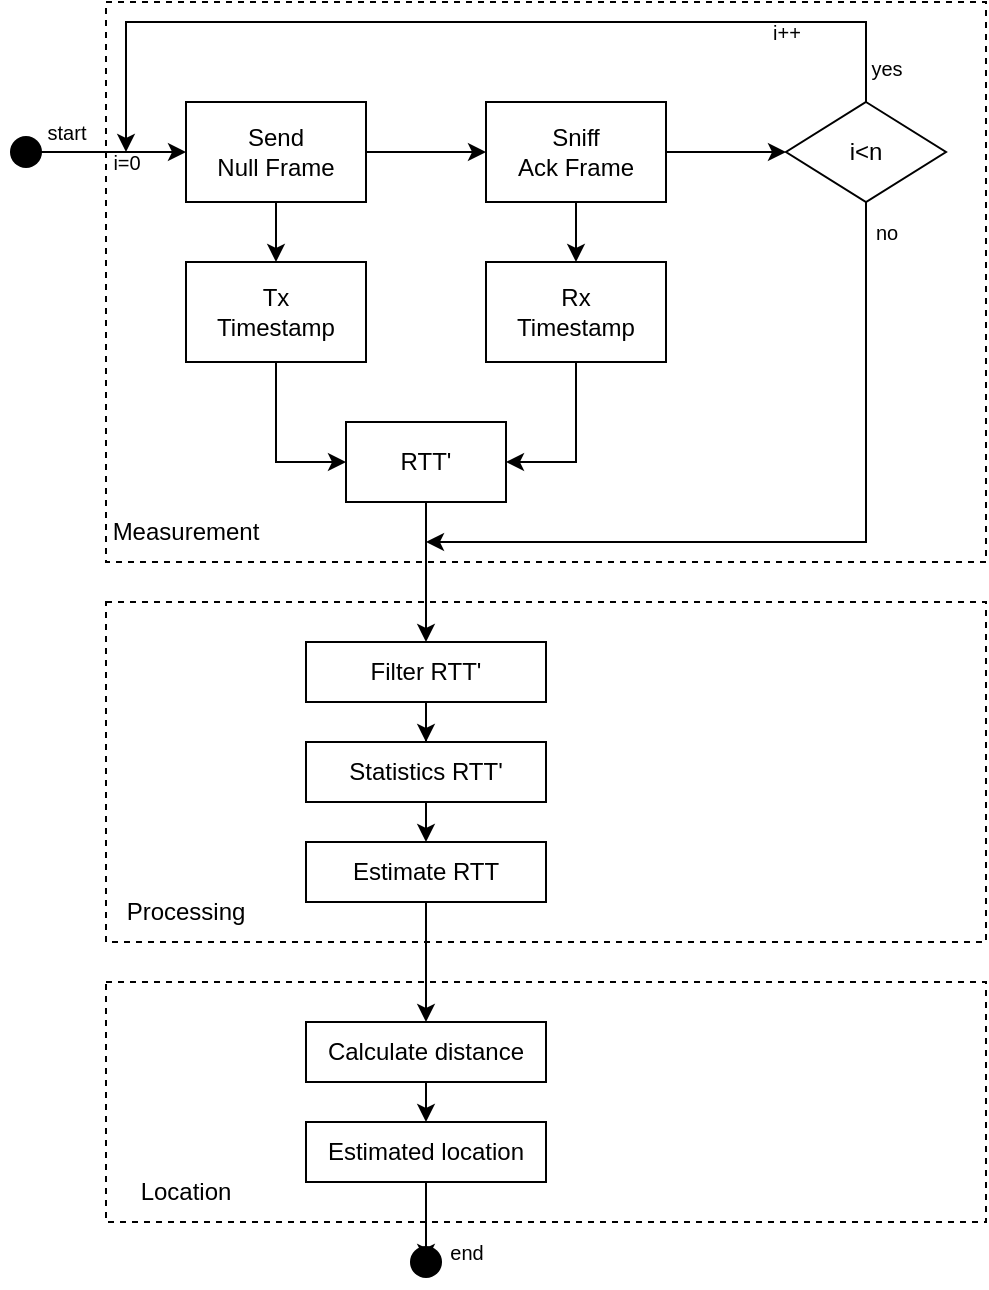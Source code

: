 <mxfile version="24.0.5" type="github">
  <diagram name="第 1 页" id="30JHLl2sjNOQR5o9voup">
    <mxGraphModel dx="778" dy="453" grid="1" gridSize="10" guides="1" tooltips="1" connect="1" arrows="1" fold="1" page="1" pageScale="1" pageWidth="827" pageHeight="1169" math="0" shadow="0">
      <root>
        <mxCell id="0" />
        <mxCell id="1" parent="0" />
        <mxCell id="1iEbEOIzSKlec7o5GRsR-44" value="" style="rounded=0;whiteSpace=wrap;html=1;dashed=1;" vertex="1" parent="1">
          <mxGeometry x="160" y="680" width="440" height="120" as="geometry" />
        </mxCell>
        <mxCell id="1iEbEOIzSKlec7o5GRsR-42" value="" style="rounded=0;whiteSpace=wrap;html=1;dashed=1;" vertex="1" parent="1">
          <mxGeometry x="160" y="490" width="440" height="170" as="geometry" />
        </mxCell>
        <mxCell id="1iEbEOIzSKlec7o5GRsR-41" value="" style="rounded=0;whiteSpace=wrap;html=1;dashed=1;" vertex="1" parent="1">
          <mxGeometry x="160" y="190" width="440" height="280" as="geometry" />
        </mxCell>
        <mxCell id="1iEbEOIzSKlec7o5GRsR-1" value="&lt;div&gt;Send&lt;/div&gt;&lt;div&gt;Null Frame&lt;/div&gt;" style="rounded=0;whiteSpace=wrap;html=1;" vertex="1" parent="1">
          <mxGeometry x="200" y="240" width="90" height="50" as="geometry" />
        </mxCell>
        <mxCell id="1iEbEOIzSKlec7o5GRsR-2" value="&lt;div&gt;Sniff&lt;/div&gt;&lt;div&gt;Ack Frame&lt;/div&gt;" style="rounded=0;whiteSpace=wrap;html=1;" vertex="1" parent="1">
          <mxGeometry x="350" y="240" width="90" height="50" as="geometry" />
        </mxCell>
        <mxCell id="1iEbEOIzSKlec7o5GRsR-3" value="&lt;div&gt;Tx&lt;/div&gt;&lt;div&gt;Timestamp&lt;/div&gt;" style="rounded=0;whiteSpace=wrap;html=1;" vertex="1" parent="1">
          <mxGeometry x="200" y="320" width="90" height="50" as="geometry" />
        </mxCell>
        <mxCell id="1iEbEOIzSKlec7o5GRsR-18" value="" style="edgeStyle=orthogonalEdgeStyle;rounded=0;orthogonalLoop=1;jettySize=auto;html=1;entryX=1;entryY=0.5;entryDx=0;entryDy=0;" edge="1" parent="1" source="1iEbEOIzSKlec7o5GRsR-4" target="1iEbEOIzSKlec7o5GRsR-16">
          <mxGeometry relative="1" as="geometry" />
        </mxCell>
        <mxCell id="1iEbEOIzSKlec7o5GRsR-4" value="&lt;div&gt;R&lt;span style=&quot;background-color: initial;&quot;&gt;x&lt;/span&gt;&lt;/div&gt;&lt;div&gt;Timestamp&lt;/div&gt;" style="rounded=0;whiteSpace=wrap;html=1;" vertex="1" parent="1">
          <mxGeometry x="350" y="320" width="90" height="50" as="geometry" />
        </mxCell>
        <mxCell id="1iEbEOIzSKlec7o5GRsR-5" value="" style="endArrow=classic;html=1;rounded=0;exitX=0.5;exitY=1;exitDx=0;exitDy=0;entryX=0.5;entryY=0;entryDx=0;entryDy=0;" edge="1" parent="1" source="1iEbEOIzSKlec7o5GRsR-1" target="1iEbEOIzSKlec7o5GRsR-3">
          <mxGeometry width="50" height="50" relative="1" as="geometry">
            <mxPoint x="390" y="430" as="sourcePoint" />
            <mxPoint x="440" y="380" as="targetPoint" />
          </mxGeometry>
        </mxCell>
        <mxCell id="1iEbEOIzSKlec7o5GRsR-6" value="" style="endArrow=classic;html=1;rounded=0;exitX=0.5;exitY=1;exitDx=0;exitDy=0;" edge="1" parent="1" source="1iEbEOIzSKlec7o5GRsR-2" target="1iEbEOIzSKlec7o5GRsR-4">
          <mxGeometry width="50" height="50" relative="1" as="geometry">
            <mxPoint x="255" y="300" as="sourcePoint" />
            <mxPoint x="255" y="330" as="targetPoint" />
          </mxGeometry>
        </mxCell>
        <mxCell id="1iEbEOIzSKlec7o5GRsR-7" value="" style="endArrow=classic;html=1;rounded=0;exitX=1;exitY=0.5;exitDx=0;exitDy=0;entryX=0;entryY=0.5;entryDx=0;entryDy=0;" edge="1" parent="1" source="1iEbEOIzSKlec7o5GRsR-1" target="1iEbEOIzSKlec7o5GRsR-2">
          <mxGeometry width="50" height="50" relative="1" as="geometry">
            <mxPoint x="265" y="310" as="sourcePoint" />
            <mxPoint x="265" y="340" as="targetPoint" />
          </mxGeometry>
        </mxCell>
        <mxCell id="1iEbEOIzSKlec7o5GRsR-12" style="edgeStyle=orthogonalEdgeStyle;rounded=0;orthogonalLoop=1;jettySize=auto;html=1;exitX=0.5;exitY=0;exitDx=0;exitDy=0;" edge="1" parent="1" source="1iEbEOIzSKlec7o5GRsR-8">
          <mxGeometry relative="1" as="geometry">
            <mxPoint x="170" y="265" as="targetPoint" />
            <Array as="points">
              <mxPoint x="540" y="200" />
              <mxPoint x="170" y="200" />
            </Array>
          </mxGeometry>
        </mxCell>
        <mxCell id="1iEbEOIzSKlec7o5GRsR-25" style="edgeStyle=orthogonalEdgeStyle;rounded=0;orthogonalLoop=1;jettySize=auto;html=1;exitX=0.5;exitY=1;exitDx=0;exitDy=0;" edge="1" parent="1" source="1iEbEOIzSKlec7o5GRsR-8">
          <mxGeometry relative="1" as="geometry">
            <mxPoint x="320" y="460" as="targetPoint" />
            <Array as="points">
              <mxPoint x="540" y="460" />
              <mxPoint x="320" y="460" />
            </Array>
          </mxGeometry>
        </mxCell>
        <mxCell id="1iEbEOIzSKlec7o5GRsR-8" value="i&amp;lt;n" style="rhombus;whiteSpace=wrap;html=1;" vertex="1" parent="1">
          <mxGeometry x="500" y="240" width="80" height="50" as="geometry" />
        </mxCell>
        <mxCell id="1iEbEOIzSKlec7o5GRsR-10" value="" style="endArrow=classic;html=1;rounded=0;exitX=1;exitY=0.5;exitDx=0;exitDy=0;entryX=0;entryY=0.5;entryDx=0;entryDy=0;" edge="1" parent="1" source="1iEbEOIzSKlec7o5GRsR-2" target="1iEbEOIzSKlec7o5GRsR-8">
          <mxGeometry width="50" height="50" relative="1" as="geometry">
            <mxPoint x="275" y="320" as="sourcePoint" />
            <mxPoint x="275" y="350" as="targetPoint" />
          </mxGeometry>
        </mxCell>
        <mxCell id="1iEbEOIzSKlec7o5GRsR-11" value="" style="shape=waypoint;sketch=0;fillStyle=solid;size=6;pointerEvents=1;points=[];fillColor=none;resizable=0;rotatable=0;perimeter=centerPerimeter;snapToPoint=1;strokeWidth=6;" vertex="1" parent="1">
          <mxGeometry x="110" y="255" width="20" height="20" as="geometry" />
        </mxCell>
        <mxCell id="1iEbEOIzSKlec7o5GRsR-13" value="" style="endArrow=classic;html=1;rounded=0;exitX=1.05;exitY=0.633;exitDx=0;exitDy=0;entryX=0;entryY=0.5;entryDx=0;entryDy=0;exitPerimeter=0;" edge="1" parent="1" source="1iEbEOIzSKlec7o5GRsR-11" target="1iEbEOIzSKlec7o5GRsR-1">
          <mxGeometry width="50" height="50" relative="1" as="geometry">
            <mxPoint x="285" y="330" as="sourcePoint" />
            <mxPoint x="285" y="360" as="targetPoint" />
          </mxGeometry>
        </mxCell>
        <mxCell id="1iEbEOIzSKlec7o5GRsR-14" value="&lt;font style=&quot;font-size: 10px;&quot;&gt;i++&lt;/font&gt;" style="text;html=1;align=center;verticalAlign=middle;resizable=0;points=[];autosize=1;strokeColor=none;fillColor=none;" vertex="1" parent="1">
          <mxGeometry x="480" y="190" width="40" height="30" as="geometry" />
        </mxCell>
        <mxCell id="1iEbEOIzSKlec7o5GRsR-15" value="&lt;font style=&quot;font-size: 10px;&quot;&gt;yes&lt;/font&gt;" style="text;html=1;align=center;verticalAlign=middle;resizable=0;points=[];autosize=1;strokeColor=none;fillColor=none;" vertex="1" parent="1">
          <mxGeometry x="530" y="208" width="40" height="30" as="geometry" />
        </mxCell>
        <mxCell id="1iEbEOIzSKlec7o5GRsR-16" value="RTT&#39;" style="rounded=0;whiteSpace=wrap;html=1;" vertex="1" parent="1">
          <mxGeometry x="280" y="400" width="80" height="40" as="geometry" />
        </mxCell>
        <mxCell id="1iEbEOIzSKlec7o5GRsR-17" value="" style="endArrow=classic;html=1;rounded=0;exitX=0.5;exitY=1;exitDx=0;exitDy=0;entryX=0;entryY=0.5;entryDx=0;entryDy=0;" edge="1" parent="1" source="1iEbEOIzSKlec7o5GRsR-3" target="1iEbEOIzSKlec7o5GRsR-16">
          <mxGeometry width="50" height="50" relative="1" as="geometry">
            <mxPoint x="340" y="450" as="sourcePoint" />
            <mxPoint x="390" y="400" as="targetPoint" />
            <Array as="points">
              <mxPoint x="245" y="420" />
            </Array>
          </mxGeometry>
        </mxCell>
        <mxCell id="1iEbEOIzSKlec7o5GRsR-20" value="&lt;font style=&quot;font-size: 10px;&quot;&gt;i=0&lt;/font&gt;" style="text;html=1;align=center;verticalAlign=middle;resizable=0;points=[];autosize=1;strokeColor=none;fillColor=none;" vertex="1" parent="1">
          <mxGeometry x="150" y="255" width="40" height="30" as="geometry" />
        </mxCell>
        <mxCell id="1iEbEOIzSKlec7o5GRsR-21" value="&lt;font style=&quot;font-size: 10px;&quot;&gt;start&lt;/font&gt;" style="text;html=1;align=center;verticalAlign=middle;resizable=0;points=[];autosize=1;strokeColor=none;fillColor=none;" vertex="1" parent="1">
          <mxGeometry x="120" y="240" width="40" height="30" as="geometry" />
        </mxCell>
        <mxCell id="1iEbEOIzSKlec7o5GRsR-24" value="" style="endArrow=classic;html=1;rounded=0;exitX=0.5;exitY=1;exitDx=0;exitDy=0;" edge="1" parent="1" source="1iEbEOIzSKlec7o5GRsR-16" target="1iEbEOIzSKlec7o5GRsR-27">
          <mxGeometry width="50" height="50" relative="1" as="geometry">
            <mxPoint x="330" y="490" as="sourcePoint" />
            <mxPoint x="320" y="520" as="targetPoint" />
          </mxGeometry>
        </mxCell>
        <mxCell id="1iEbEOIzSKlec7o5GRsR-26" value="&lt;font style=&quot;font-size: 10px;&quot;&gt;no&lt;/font&gt;" style="text;html=1;align=center;verticalAlign=middle;resizable=0;points=[];autosize=1;strokeColor=none;fillColor=none;" vertex="1" parent="1">
          <mxGeometry x="535" y="290" width="30" height="30" as="geometry" />
        </mxCell>
        <mxCell id="1iEbEOIzSKlec7o5GRsR-29" value="" style="edgeStyle=orthogonalEdgeStyle;rounded=0;orthogonalLoop=1;jettySize=auto;html=1;" edge="1" parent="1" source="1iEbEOIzSKlec7o5GRsR-27" target="1iEbEOIzSKlec7o5GRsR-28">
          <mxGeometry relative="1" as="geometry" />
        </mxCell>
        <mxCell id="1iEbEOIzSKlec7o5GRsR-27" value="Filter RTT&#39;" style="rounded=0;whiteSpace=wrap;html=1;" vertex="1" parent="1">
          <mxGeometry x="260" y="510" width="120" height="30" as="geometry" />
        </mxCell>
        <mxCell id="1iEbEOIzSKlec7o5GRsR-33" style="edgeStyle=orthogonalEdgeStyle;rounded=0;orthogonalLoop=1;jettySize=auto;html=1;exitX=0.5;exitY=1;exitDx=0;exitDy=0;entryX=0.5;entryY=0;entryDx=0;entryDy=0;" edge="1" parent="1" source="1iEbEOIzSKlec7o5GRsR-28" target="1iEbEOIzSKlec7o5GRsR-32">
          <mxGeometry relative="1" as="geometry" />
        </mxCell>
        <mxCell id="1iEbEOIzSKlec7o5GRsR-28" value="Statistics RTT&#39;" style="rounded=0;whiteSpace=wrap;html=1;" vertex="1" parent="1">
          <mxGeometry x="260" y="560" width="120" height="30" as="geometry" />
        </mxCell>
        <mxCell id="1iEbEOIzSKlec7o5GRsR-36" style="edgeStyle=orthogonalEdgeStyle;rounded=0;orthogonalLoop=1;jettySize=auto;html=1;exitX=0.5;exitY=1;exitDx=0;exitDy=0;entryX=0.5;entryY=0;entryDx=0;entryDy=0;" edge="1" parent="1" source="1iEbEOIzSKlec7o5GRsR-32" target="1iEbEOIzSKlec7o5GRsR-34">
          <mxGeometry relative="1" as="geometry" />
        </mxCell>
        <mxCell id="1iEbEOIzSKlec7o5GRsR-32" value="Estimate RTT" style="rounded=0;whiteSpace=wrap;html=1;" vertex="1" parent="1">
          <mxGeometry x="260" y="610" width="120" height="30" as="geometry" />
        </mxCell>
        <mxCell id="1iEbEOIzSKlec7o5GRsR-37" style="edgeStyle=orthogonalEdgeStyle;rounded=0;orthogonalLoop=1;jettySize=auto;html=1;exitX=0.5;exitY=1;exitDx=0;exitDy=0;entryX=0.5;entryY=0;entryDx=0;entryDy=0;" edge="1" parent="1" source="1iEbEOIzSKlec7o5GRsR-34" target="1iEbEOIzSKlec7o5GRsR-35">
          <mxGeometry relative="1" as="geometry" />
        </mxCell>
        <mxCell id="1iEbEOIzSKlec7o5GRsR-34" value="Calculate distance" style="rounded=0;whiteSpace=wrap;html=1;" vertex="1" parent="1">
          <mxGeometry x="260" y="700" width="120" height="30" as="geometry" />
        </mxCell>
        <mxCell id="1iEbEOIzSKlec7o5GRsR-35" value="Estimated location" style="rounded=0;whiteSpace=wrap;html=1;" vertex="1" parent="1">
          <mxGeometry x="260" y="750" width="120" height="30" as="geometry" />
        </mxCell>
        <mxCell id="1iEbEOIzSKlec7o5GRsR-38" value="" style="shape=waypoint;sketch=0;fillStyle=solid;size=6;pointerEvents=1;points=[];fillColor=none;resizable=0;rotatable=0;perimeter=centerPerimeter;snapToPoint=1;strokeWidth=6;" vertex="1" parent="1">
          <mxGeometry x="310" y="810" width="20" height="20" as="geometry" />
        </mxCell>
        <mxCell id="1iEbEOIzSKlec7o5GRsR-39" style="edgeStyle=orthogonalEdgeStyle;rounded=0;orthogonalLoop=1;jettySize=auto;html=1;exitX=0.5;exitY=1;exitDx=0;exitDy=0;entryX=0.443;entryY=0.736;entryDx=0;entryDy=0;entryPerimeter=0;" edge="1" parent="1" source="1iEbEOIzSKlec7o5GRsR-35" target="1iEbEOIzSKlec7o5GRsR-38">
          <mxGeometry relative="1" as="geometry" />
        </mxCell>
        <mxCell id="1iEbEOIzSKlec7o5GRsR-40" value="&lt;font style=&quot;font-size: 10px;&quot;&gt;end&lt;/font&gt;" style="text;html=1;align=center;verticalAlign=middle;resizable=0;points=[];autosize=1;strokeColor=none;fillColor=none;" vertex="1" parent="1">
          <mxGeometry x="320" y="800" width="40" height="30" as="geometry" />
        </mxCell>
        <mxCell id="1iEbEOIzSKlec7o5GRsR-45" value="Measurement" style="text;html=1;align=center;verticalAlign=middle;whiteSpace=wrap;rounded=0;" vertex="1" parent="1">
          <mxGeometry x="160" y="440" width="80" height="30" as="geometry" />
        </mxCell>
        <mxCell id="1iEbEOIzSKlec7o5GRsR-46" value="Processing" style="text;html=1;align=center;verticalAlign=middle;whiteSpace=wrap;rounded=0;" vertex="1" parent="1">
          <mxGeometry x="160" y="630" width="80" height="30" as="geometry" />
        </mxCell>
        <mxCell id="1iEbEOIzSKlec7o5GRsR-47" value="Location" style="text;html=1;align=center;verticalAlign=middle;whiteSpace=wrap;rounded=0;" vertex="1" parent="1">
          <mxGeometry x="160" y="770" width="80" height="30" as="geometry" />
        </mxCell>
      </root>
    </mxGraphModel>
  </diagram>
</mxfile>
